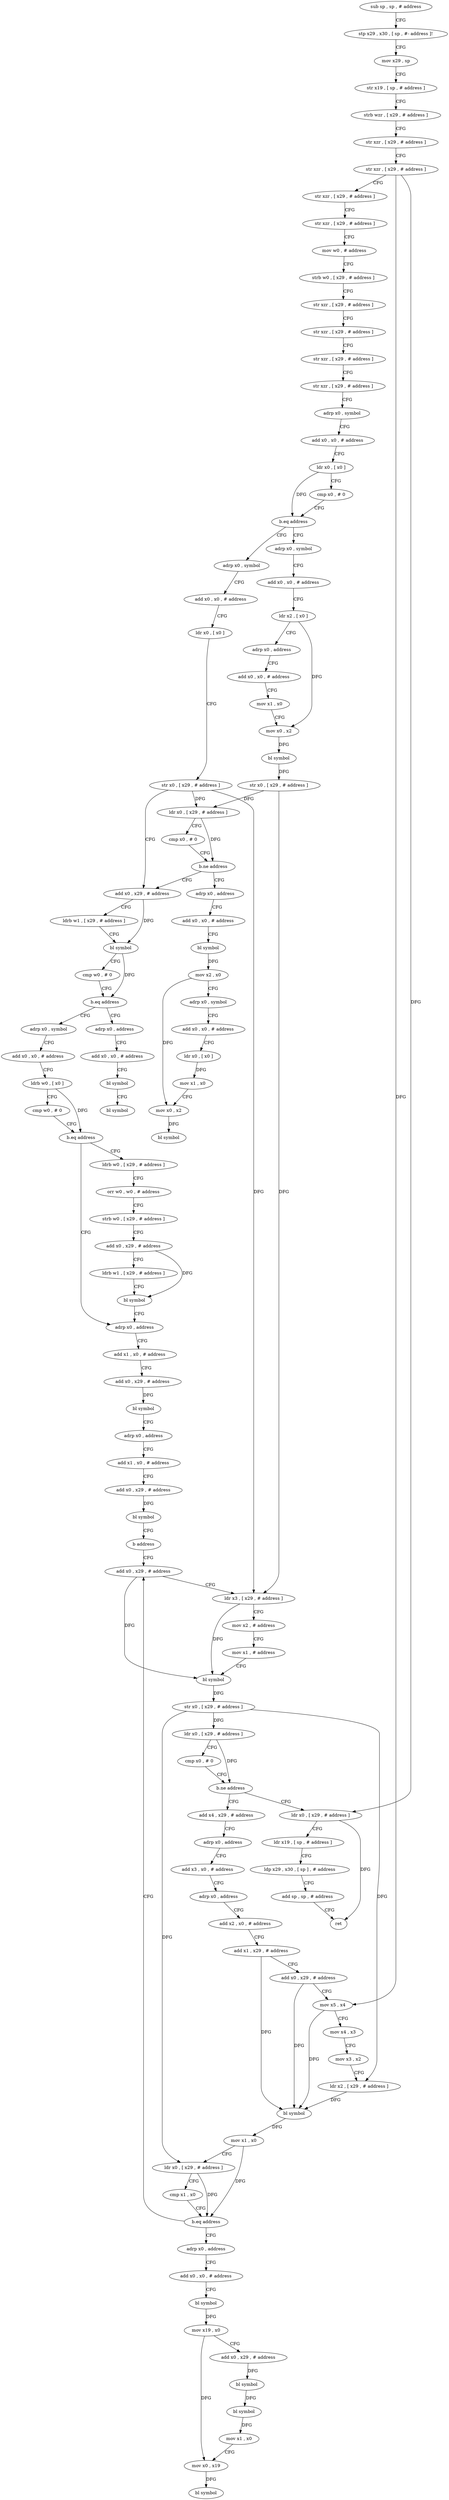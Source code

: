 digraph "func" {
"4220916" [label = "sub sp , sp , # address" ]
"4220920" [label = "stp x29 , x30 , [ sp , #- address ]!" ]
"4220924" [label = "mov x29 , sp" ]
"4220928" [label = "str x19 , [ sp , # address ]" ]
"4220932" [label = "strb wzr , [ x29 , # address ]" ]
"4220936" [label = "str xzr , [ x29 , # address ]" ]
"4220940" [label = "str xzr , [ x29 , # address ]" ]
"4220944" [label = "str xzr , [ x29 , # address ]" ]
"4220948" [label = "str xzr , [ x29 , # address ]" ]
"4220952" [label = "mov w0 , # address" ]
"4220956" [label = "strb w0 , [ x29 , # address ]" ]
"4220960" [label = "str xzr , [ x29 , # address ]" ]
"4220964" [label = "str xzr , [ x29 , # address ]" ]
"4220968" [label = "str xzr , [ x29 , # address ]" ]
"4220972" [label = "str xzr , [ x29 , # address ]" ]
"4220976" [label = "adrp x0 , symbol" ]
"4220980" [label = "add x0 , x0 , # address" ]
"4220984" [label = "ldr x0 , [ x0 ]" ]
"4220988" [label = "cmp x0 , # 0" ]
"4220992" [label = "b.eq address" ]
"4221088" [label = "adrp x0 , symbol" ]
"4220996" [label = "adrp x0 , symbol" ]
"4221092" [label = "add x0 , x0 , # address" ]
"4221096" [label = "ldr x0 , [ x0 ]" ]
"4221100" [label = "str x0 , [ x29 , # address ]" ]
"4221104" [label = "add x0 , x29 , # address" ]
"4221000" [label = "add x0 , x0 , # address" ]
"4221004" [label = "ldr x2 , [ x0 ]" ]
"4221008" [label = "adrp x0 , address" ]
"4221012" [label = "add x0 , x0 , # address" ]
"4221016" [label = "mov x1 , x0" ]
"4221020" [label = "mov x0 , x2" ]
"4221024" [label = "bl symbol" ]
"4221028" [label = "str x0 , [ x29 , # address ]" ]
"4221032" [label = "ldr x0 , [ x29 , # address ]" ]
"4221036" [label = "cmp x0 , # 0" ]
"4221040" [label = "b.ne address" ]
"4221044" [label = "adrp x0 , address" ]
"4221140" [label = "adrp x0 , symbol" ]
"4221144" [label = "add x0 , x0 , # address" ]
"4221148" [label = "ldrb w0 , [ x0 ]" ]
"4221152" [label = "cmp w0 , # 0" ]
"4221156" [label = "b.eq address" ]
"4221184" [label = "adrp x0 , address" ]
"4221160" [label = "ldrb w0 , [ x29 , # address ]" ]
"4221124" [label = "adrp x0 , address" ]
"4221128" [label = "add x0 , x0 , # address" ]
"4221132" [label = "bl symbol" ]
"4221136" [label = "bl symbol" ]
"4221108" [label = "ldrb w1 , [ x29 , # address ]" ]
"4221112" [label = "bl symbol" ]
"4221116" [label = "cmp w0 , # 0" ]
"4221120" [label = "b.eq address" ]
"4221048" [label = "add x0 , x0 , # address" ]
"4221052" [label = "bl symbol" ]
"4221056" [label = "mov x2 , x0" ]
"4221060" [label = "adrp x0 , symbol" ]
"4221064" [label = "add x0 , x0 , # address" ]
"4221068" [label = "ldr x0 , [ x0 ]" ]
"4221072" [label = "mov x1 , x0" ]
"4221076" [label = "mov x0 , x2" ]
"4221080" [label = "bl symbol" ]
"4221188" [label = "add x1 , x0 , # address" ]
"4221192" [label = "add x0 , x29 , # address" ]
"4221196" [label = "bl symbol" ]
"4221200" [label = "adrp x0 , address" ]
"4221204" [label = "add x1 , x0 , # address" ]
"4221208" [label = "add x0 , x29 , # address" ]
"4221212" [label = "bl symbol" ]
"4221216" [label = "b address" ]
"4221324" [label = "add x0 , x29 , # address" ]
"4221164" [label = "orr w0 , w0 , # address" ]
"4221168" [label = "strb w0 , [ x29 , # address ]" ]
"4221172" [label = "add x0 , x29 , # address" ]
"4221176" [label = "ldrb w1 , [ x29 , # address ]" ]
"4221180" [label = "bl symbol" ]
"4221328" [label = "ldr x3 , [ x29 , # address ]" ]
"4221332" [label = "mov x2 , # address" ]
"4221336" [label = "mov x1 , # address" ]
"4221340" [label = "bl symbol" ]
"4221344" [label = "str x0 , [ x29 , # address ]" ]
"4221348" [label = "ldr x0 , [ x29 , # address ]" ]
"4221352" [label = "cmp x0 , # 0" ]
"4221356" [label = "b.ne address" ]
"4221220" [label = "add x4 , x29 , # address" ]
"4221360" [label = "ldr x0 , [ x29 , # address ]" ]
"4221224" [label = "adrp x0 , address" ]
"4221228" [label = "add x3 , x0 , # address" ]
"4221232" [label = "adrp x0 , address" ]
"4221236" [label = "add x2 , x0 , # address" ]
"4221240" [label = "add x1 , x29 , # address" ]
"4221244" [label = "add x0 , x29 , # address" ]
"4221248" [label = "mov x5 , x4" ]
"4221252" [label = "mov x4 , x3" ]
"4221256" [label = "mov x3 , x2" ]
"4221260" [label = "ldr x2 , [ x29 , # address ]" ]
"4221264" [label = "bl symbol" ]
"4221268" [label = "mov x1 , x0" ]
"4221272" [label = "ldr x0 , [ x29 , # address ]" ]
"4221276" [label = "cmp x1 , x0" ]
"4221280" [label = "b.eq address" ]
"4221284" [label = "adrp x0 , address" ]
"4221364" [label = "ldr x19 , [ sp , # address ]" ]
"4221368" [label = "ldp x29 , x30 , [ sp ] , # address" ]
"4221372" [label = "add sp , sp , # address" ]
"4221376" [label = "ret" ]
"4221288" [label = "add x0 , x0 , # address" ]
"4221292" [label = "bl symbol" ]
"4221296" [label = "mov x19 , x0" ]
"4221300" [label = "add x0 , x29 , # address" ]
"4221304" [label = "bl symbol" ]
"4221308" [label = "bl symbol" ]
"4221312" [label = "mov x1 , x0" ]
"4221316" [label = "mov x0 , x19" ]
"4221320" [label = "bl symbol" ]
"4220916" -> "4220920" [ label = "CFG" ]
"4220920" -> "4220924" [ label = "CFG" ]
"4220924" -> "4220928" [ label = "CFG" ]
"4220928" -> "4220932" [ label = "CFG" ]
"4220932" -> "4220936" [ label = "CFG" ]
"4220936" -> "4220940" [ label = "CFG" ]
"4220940" -> "4220944" [ label = "CFG" ]
"4220940" -> "4221360" [ label = "DFG" ]
"4220940" -> "4221248" [ label = "DFG" ]
"4220944" -> "4220948" [ label = "CFG" ]
"4220948" -> "4220952" [ label = "CFG" ]
"4220952" -> "4220956" [ label = "CFG" ]
"4220956" -> "4220960" [ label = "CFG" ]
"4220960" -> "4220964" [ label = "CFG" ]
"4220964" -> "4220968" [ label = "CFG" ]
"4220968" -> "4220972" [ label = "CFG" ]
"4220972" -> "4220976" [ label = "CFG" ]
"4220976" -> "4220980" [ label = "CFG" ]
"4220980" -> "4220984" [ label = "CFG" ]
"4220984" -> "4220988" [ label = "CFG" ]
"4220984" -> "4220992" [ label = "DFG" ]
"4220988" -> "4220992" [ label = "CFG" ]
"4220992" -> "4221088" [ label = "CFG" ]
"4220992" -> "4220996" [ label = "CFG" ]
"4221088" -> "4221092" [ label = "CFG" ]
"4220996" -> "4221000" [ label = "CFG" ]
"4221092" -> "4221096" [ label = "CFG" ]
"4221096" -> "4221100" [ label = "CFG" ]
"4221100" -> "4221104" [ label = "CFG" ]
"4221100" -> "4221032" [ label = "DFG" ]
"4221100" -> "4221328" [ label = "DFG" ]
"4221104" -> "4221108" [ label = "CFG" ]
"4221104" -> "4221112" [ label = "DFG" ]
"4221000" -> "4221004" [ label = "CFG" ]
"4221004" -> "4221008" [ label = "CFG" ]
"4221004" -> "4221020" [ label = "DFG" ]
"4221008" -> "4221012" [ label = "CFG" ]
"4221012" -> "4221016" [ label = "CFG" ]
"4221016" -> "4221020" [ label = "CFG" ]
"4221020" -> "4221024" [ label = "DFG" ]
"4221024" -> "4221028" [ label = "DFG" ]
"4221028" -> "4221032" [ label = "DFG" ]
"4221028" -> "4221328" [ label = "DFG" ]
"4221032" -> "4221036" [ label = "CFG" ]
"4221032" -> "4221040" [ label = "DFG" ]
"4221036" -> "4221040" [ label = "CFG" ]
"4221040" -> "4221104" [ label = "CFG" ]
"4221040" -> "4221044" [ label = "CFG" ]
"4221044" -> "4221048" [ label = "CFG" ]
"4221140" -> "4221144" [ label = "CFG" ]
"4221144" -> "4221148" [ label = "CFG" ]
"4221148" -> "4221152" [ label = "CFG" ]
"4221148" -> "4221156" [ label = "DFG" ]
"4221152" -> "4221156" [ label = "CFG" ]
"4221156" -> "4221184" [ label = "CFG" ]
"4221156" -> "4221160" [ label = "CFG" ]
"4221184" -> "4221188" [ label = "CFG" ]
"4221160" -> "4221164" [ label = "CFG" ]
"4221124" -> "4221128" [ label = "CFG" ]
"4221128" -> "4221132" [ label = "CFG" ]
"4221132" -> "4221136" [ label = "CFG" ]
"4221108" -> "4221112" [ label = "CFG" ]
"4221112" -> "4221116" [ label = "CFG" ]
"4221112" -> "4221120" [ label = "DFG" ]
"4221116" -> "4221120" [ label = "CFG" ]
"4221120" -> "4221140" [ label = "CFG" ]
"4221120" -> "4221124" [ label = "CFG" ]
"4221048" -> "4221052" [ label = "CFG" ]
"4221052" -> "4221056" [ label = "DFG" ]
"4221056" -> "4221060" [ label = "CFG" ]
"4221056" -> "4221076" [ label = "DFG" ]
"4221060" -> "4221064" [ label = "CFG" ]
"4221064" -> "4221068" [ label = "CFG" ]
"4221068" -> "4221072" [ label = "DFG" ]
"4221072" -> "4221076" [ label = "CFG" ]
"4221076" -> "4221080" [ label = "DFG" ]
"4221188" -> "4221192" [ label = "CFG" ]
"4221192" -> "4221196" [ label = "DFG" ]
"4221196" -> "4221200" [ label = "CFG" ]
"4221200" -> "4221204" [ label = "CFG" ]
"4221204" -> "4221208" [ label = "CFG" ]
"4221208" -> "4221212" [ label = "DFG" ]
"4221212" -> "4221216" [ label = "CFG" ]
"4221216" -> "4221324" [ label = "CFG" ]
"4221324" -> "4221328" [ label = "CFG" ]
"4221324" -> "4221340" [ label = "DFG" ]
"4221164" -> "4221168" [ label = "CFG" ]
"4221168" -> "4221172" [ label = "CFG" ]
"4221172" -> "4221176" [ label = "CFG" ]
"4221172" -> "4221180" [ label = "DFG" ]
"4221176" -> "4221180" [ label = "CFG" ]
"4221180" -> "4221184" [ label = "CFG" ]
"4221328" -> "4221332" [ label = "CFG" ]
"4221328" -> "4221340" [ label = "DFG" ]
"4221332" -> "4221336" [ label = "CFG" ]
"4221336" -> "4221340" [ label = "CFG" ]
"4221340" -> "4221344" [ label = "DFG" ]
"4221344" -> "4221348" [ label = "DFG" ]
"4221344" -> "4221260" [ label = "DFG" ]
"4221344" -> "4221272" [ label = "DFG" ]
"4221348" -> "4221352" [ label = "CFG" ]
"4221348" -> "4221356" [ label = "DFG" ]
"4221352" -> "4221356" [ label = "CFG" ]
"4221356" -> "4221220" [ label = "CFG" ]
"4221356" -> "4221360" [ label = "CFG" ]
"4221220" -> "4221224" [ label = "CFG" ]
"4221360" -> "4221364" [ label = "CFG" ]
"4221360" -> "4221376" [ label = "DFG" ]
"4221224" -> "4221228" [ label = "CFG" ]
"4221228" -> "4221232" [ label = "CFG" ]
"4221232" -> "4221236" [ label = "CFG" ]
"4221236" -> "4221240" [ label = "CFG" ]
"4221240" -> "4221244" [ label = "CFG" ]
"4221240" -> "4221264" [ label = "DFG" ]
"4221244" -> "4221248" [ label = "CFG" ]
"4221244" -> "4221264" [ label = "DFG" ]
"4221248" -> "4221252" [ label = "CFG" ]
"4221248" -> "4221264" [ label = "DFG" ]
"4221252" -> "4221256" [ label = "CFG" ]
"4221256" -> "4221260" [ label = "CFG" ]
"4221260" -> "4221264" [ label = "DFG" ]
"4221264" -> "4221268" [ label = "DFG" ]
"4221268" -> "4221272" [ label = "CFG" ]
"4221268" -> "4221280" [ label = "DFG" ]
"4221272" -> "4221276" [ label = "CFG" ]
"4221272" -> "4221280" [ label = "DFG" ]
"4221276" -> "4221280" [ label = "CFG" ]
"4221280" -> "4221324" [ label = "CFG" ]
"4221280" -> "4221284" [ label = "CFG" ]
"4221284" -> "4221288" [ label = "CFG" ]
"4221364" -> "4221368" [ label = "CFG" ]
"4221368" -> "4221372" [ label = "CFG" ]
"4221372" -> "4221376" [ label = "CFG" ]
"4221288" -> "4221292" [ label = "CFG" ]
"4221292" -> "4221296" [ label = "DFG" ]
"4221296" -> "4221300" [ label = "CFG" ]
"4221296" -> "4221316" [ label = "DFG" ]
"4221300" -> "4221304" [ label = "DFG" ]
"4221304" -> "4221308" [ label = "DFG" ]
"4221308" -> "4221312" [ label = "DFG" ]
"4221312" -> "4221316" [ label = "CFG" ]
"4221316" -> "4221320" [ label = "DFG" ]
}
